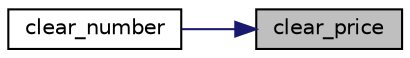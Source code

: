 digraph "clear_price"
{
 // LATEX_PDF_SIZE
  edge [fontname="Helvetica",fontsize="10",labelfontname="Helvetica",labelfontsize="10"];
  node [fontname="Helvetica",fontsize="10",shape=record];
  rankdir="RL";
  Node1 [label="clear_price",height=0.2,width=0.4,color="black", fillcolor="grey75", style="filled", fontcolor="black",tooltip=" "];
  Node1 -> Node2 [dir="back",color="midnightblue",fontsize="10",style="solid",fontname="Helvetica"];
  Node2 [label="clear_number",height=0.2,width=0.4,color="black", fillcolor="white", style="filled",URL="$da/dd1/classstrings__formatter_1_1_string_formatter.html#acbad43101854cae5ef078e1d187bc793",tooltip=" "];
}
